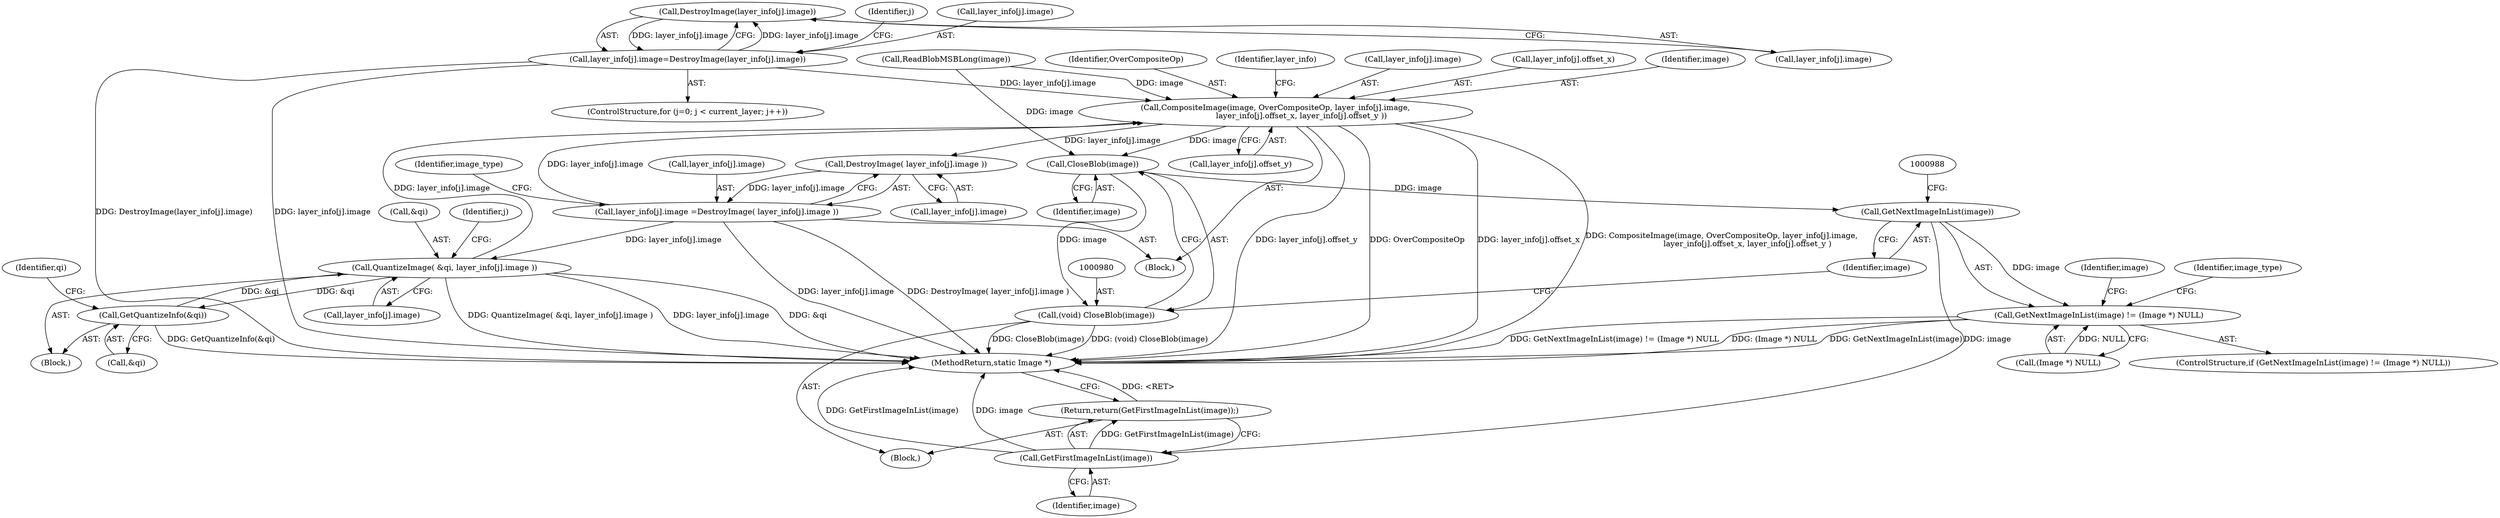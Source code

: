 digraph "0_ImageMagick_d31fec57e9dfb0516deead2053a856e3c71e9751@pointer" {
"1000824" [label="(Call,DestroyImage(layer_info[j].image))"];
"1000818" [label="(Call,layer_info[j].image=DestroyImage(layer_info[j].image))"];
"1000824" [label="(Call,DestroyImage(layer_info[j].image))"];
"1000868" [label="(Call,CompositeImage(image, OverCompositeOp, layer_info[j].image,\n                     layer_info[j].offset_x, layer_info[j].offset_y ))"];
"1000892" [label="(Call,DestroyImage( layer_info[j].image ))"];
"1000886" [label="(Call,layer_info[j].image =DestroyImage( layer_info[j].image ))"];
"1000912" [label="(Call,QuantizeImage( &qi, layer_info[j].image ))"];
"1000904" [label="(Call,GetQuantizeInfo(&qi))"];
"1000981" [label="(Call,CloseBlob(image))"];
"1000979" [label="(Call,(void) CloseBlob(image))"];
"1000985" [label="(Call,GetNextImageInList(image))"];
"1000984" [label="(Call,GetNextImageInList(image) != (Image *) NULL)"];
"1001004" [label="(Call,GetFirstImageInList(image))"];
"1001003" [label="(Return,return(GetFirstImageInList(image));)"];
"1001003" [label="(Return,return(GetFirstImageInList(image));)"];
"1000817" [label="(Identifier,j)"];
"1001005" [label="(Identifier,image)"];
"1000148" [label="(Block,)"];
"1001004" [label="(Call,GetFirstImageInList(image))"];
"1000818" [label="(Call,layer_info[j].image=DestroyImage(layer_info[j].image))"];
"1000985" [label="(Call,GetNextImageInList(image))"];
"1000809" [label="(ControlStructure,for (j=0; j < current_layer; j++))"];
"1000870" [label="(Identifier,OverCompositeOp)"];
"1000902" [label="(Block,)"];
"1000904" [label="(Call,GetQuantizeInfo(&qi))"];
"1000867" [label="(Block,)"];
"1000982" [label="(Identifier,image)"];
"1000859" [label="(Identifier,j)"];
"1000909" [label="(Identifier,qi)"];
"1000905" [label="(Call,&qi)"];
"1000819" [label="(Call,layer_info[j].image)"];
"1000915" [label="(Call,layer_info[j].image)"];
"1000892" [label="(Call,DestroyImage( layer_info[j].image ))"];
"1000825" [label="(Call,layer_info[j].image)"];
"1000913" [label="(Call,&qi)"];
"1000993" [label="(Identifier,image)"];
"1000912" [label="(Call,QuantizeImage( &qi, layer_info[j].image ))"];
"1000893" [label="(Call,layer_info[j].image)"];
"1000868" [label="(Call,CompositeImage(image, OverCompositeOp, layer_info[j].image,\n                     layer_info[j].offset_x, layer_info[j].offset_y ))"];
"1000987" [label="(Call,(Image *) NULL)"];
"1000770" [label="(Call,ReadBlobMSBLong(image))"];
"1000900" [label="(Identifier,image_type)"];
"1000986" [label="(Identifier,image)"];
"1000889" [label="(Identifier,layer_info)"];
"1000881" [label="(Call,layer_info[j].offset_y)"];
"1001006" [label="(MethodReturn,static Image *)"];
"1000887" [label="(Call,layer_info[j].image)"];
"1000871" [label="(Call,layer_info[j].image)"];
"1000876" [label="(Call,layer_info[j].offset_x)"];
"1000979" [label="(Call,(void) CloseBlob(image))"];
"1000984" [label="(Call,GetNextImageInList(image) != (Image *) NULL)"];
"1000996" [label="(Identifier,image_type)"];
"1000983" [label="(ControlStructure,if (GetNextImageInList(image) != (Image *) NULL))"];
"1000869" [label="(Identifier,image)"];
"1000981" [label="(Call,CloseBlob(image))"];
"1000886" [label="(Call,layer_info[j].image =DestroyImage( layer_info[j].image ))"];
"1000824" [label="(Call,DestroyImage(layer_info[j].image))"];
"1000824" -> "1000818"  [label="AST: "];
"1000824" -> "1000825"  [label="CFG: "];
"1000825" -> "1000824"  [label="AST: "];
"1000818" -> "1000824"  [label="CFG: "];
"1000824" -> "1000818"  [label="DDG: layer_info[j].image"];
"1000818" -> "1000824"  [label="DDG: layer_info[j].image"];
"1000818" -> "1000809"  [label="AST: "];
"1000819" -> "1000818"  [label="AST: "];
"1000817" -> "1000818"  [label="CFG: "];
"1000818" -> "1001006"  [label="DDG: DestroyImage(layer_info[j].image)"];
"1000818" -> "1001006"  [label="DDG: layer_info[j].image"];
"1000818" -> "1000868"  [label="DDG: layer_info[j].image"];
"1000868" -> "1000867"  [label="AST: "];
"1000868" -> "1000881"  [label="CFG: "];
"1000869" -> "1000868"  [label="AST: "];
"1000870" -> "1000868"  [label="AST: "];
"1000871" -> "1000868"  [label="AST: "];
"1000876" -> "1000868"  [label="AST: "];
"1000881" -> "1000868"  [label="AST: "];
"1000889" -> "1000868"  [label="CFG: "];
"1000868" -> "1001006"  [label="DDG: layer_info[j].offset_y"];
"1000868" -> "1001006"  [label="DDG: OverCompositeOp"];
"1000868" -> "1001006"  [label="DDG: layer_info[j].offset_x"];
"1000868" -> "1001006"  [label="DDG: CompositeImage(image, OverCompositeOp, layer_info[j].image,\n                     layer_info[j].offset_x, layer_info[j].offset_y )"];
"1000770" -> "1000868"  [label="DDG: image"];
"1000886" -> "1000868"  [label="DDG: layer_info[j].image"];
"1000912" -> "1000868"  [label="DDG: layer_info[j].image"];
"1000868" -> "1000892"  [label="DDG: layer_info[j].image"];
"1000868" -> "1000981"  [label="DDG: image"];
"1000892" -> "1000886"  [label="AST: "];
"1000892" -> "1000893"  [label="CFG: "];
"1000893" -> "1000892"  [label="AST: "];
"1000886" -> "1000892"  [label="CFG: "];
"1000892" -> "1000886"  [label="DDG: layer_info[j].image"];
"1000886" -> "1000867"  [label="AST: "];
"1000887" -> "1000886"  [label="AST: "];
"1000900" -> "1000886"  [label="CFG: "];
"1000886" -> "1001006"  [label="DDG: DestroyImage( layer_info[j].image )"];
"1000886" -> "1001006"  [label="DDG: layer_info[j].image"];
"1000886" -> "1000912"  [label="DDG: layer_info[j].image"];
"1000912" -> "1000902"  [label="AST: "];
"1000912" -> "1000915"  [label="CFG: "];
"1000913" -> "1000912"  [label="AST: "];
"1000915" -> "1000912"  [label="AST: "];
"1000859" -> "1000912"  [label="CFG: "];
"1000912" -> "1001006"  [label="DDG: QuantizeImage( &qi, layer_info[j].image )"];
"1000912" -> "1001006"  [label="DDG: layer_info[j].image"];
"1000912" -> "1001006"  [label="DDG: &qi"];
"1000912" -> "1000904"  [label="DDG: &qi"];
"1000904" -> "1000912"  [label="DDG: &qi"];
"1000904" -> "1000902"  [label="AST: "];
"1000904" -> "1000905"  [label="CFG: "];
"1000905" -> "1000904"  [label="AST: "];
"1000909" -> "1000904"  [label="CFG: "];
"1000904" -> "1001006"  [label="DDG: GetQuantizeInfo(&qi)"];
"1000981" -> "1000979"  [label="AST: "];
"1000981" -> "1000982"  [label="CFG: "];
"1000982" -> "1000981"  [label="AST: "];
"1000979" -> "1000981"  [label="CFG: "];
"1000981" -> "1000979"  [label="DDG: image"];
"1000770" -> "1000981"  [label="DDG: image"];
"1000981" -> "1000985"  [label="DDG: image"];
"1000979" -> "1000148"  [label="AST: "];
"1000980" -> "1000979"  [label="AST: "];
"1000986" -> "1000979"  [label="CFG: "];
"1000979" -> "1001006"  [label="DDG: CloseBlob(image)"];
"1000979" -> "1001006"  [label="DDG: (void) CloseBlob(image)"];
"1000985" -> "1000984"  [label="AST: "];
"1000985" -> "1000986"  [label="CFG: "];
"1000986" -> "1000985"  [label="AST: "];
"1000988" -> "1000985"  [label="CFG: "];
"1000985" -> "1000984"  [label="DDG: image"];
"1000985" -> "1001004"  [label="DDG: image"];
"1000984" -> "1000983"  [label="AST: "];
"1000984" -> "1000987"  [label="CFG: "];
"1000987" -> "1000984"  [label="AST: "];
"1000993" -> "1000984"  [label="CFG: "];
"1000996" -> "1000984"  [label="CFG: "];
"1000984" -> "1001006"  [label="DDG: GetNextImageInList(image) != (Image *) NULL"];
"1000984" -> "1001006"  [label="DDG: (Image *) NULL"];
"1000984" -> "1001006"  [label="DDG: GetNextImageInList(image)"];
"1000987" -> "1000984"  [label="DDG: NULL"];
"1001004" -> "1001003"  [label="AST: "];
"1001004" -> "1001005"  [label="CFG: "];
"1001005" -> "1001004"  [label="AST: "];
"1001003" -> "1001004"  [label="CFG: "];
"1001004" -> "1001006"  [label="DDG: GetFirstImageInList(image)"];
"1001004" -> "1001006"  [label="DDG: image"];
"1001004" -> "1001003"  [label="DDG: GetFirstImageInList(image)"];
"1001003" -> "1000148"  [label="AST: "];
"1001006" -> "1001003"  [label="CFG: "];
"1001003" -> "1001006"  [label="DDG: <RET>"];
}
